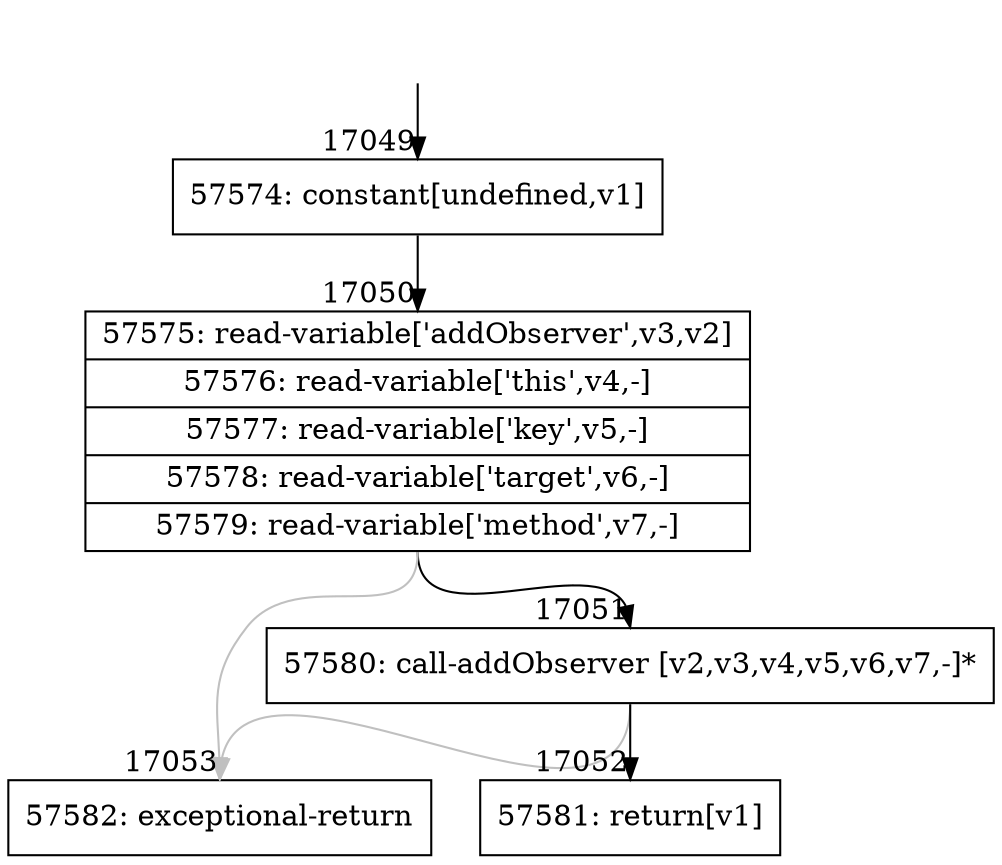 digraph {
rankdir="TD"
BB_entry1464[shape=none,label=""];
BB_entry1464 -> BB17049 [tailport=s, headport=n, headlabel="    17049"]
BB17049 [shape=record label="{57574: constant[undefined,v1]}" ] 
BB17049 -> BB17050 [tailport=s, headport=n, headlabel="      17050"]
BB17050 [shape=record label="{57575: read-variable['addObserver',v3,v2]|57576: read-variable['this',v4,-]|57577: read-variable['key',v5,-]|57578: read-variable['target',v6,-]|57579: read-variable['method',v7,-]}" ] 
BB17050 -> BB17051 [tailport=s, headport=n, headlabel="      17051"]
BB17050 -> BB17053 [tailport=s, headport=n, color=gray, headlabel="      17053"]
BB17051 [shape=record label="{57580: call-addObserver [v2,v3,v4,v5,v6,v7,-]*}" ] 
BB17051 -> BB17052 [tailport=s, headport=n, headlabel="      17052"]
BB17051 -> BB17053 [tailport=s, headport=n, color=gray]
BB17052 [shape=record label="{57581: return[v1]}" ] 
BB17053 [shape=record label="{57582: exceptional-return}" ] 
//#$~ 32347
}
